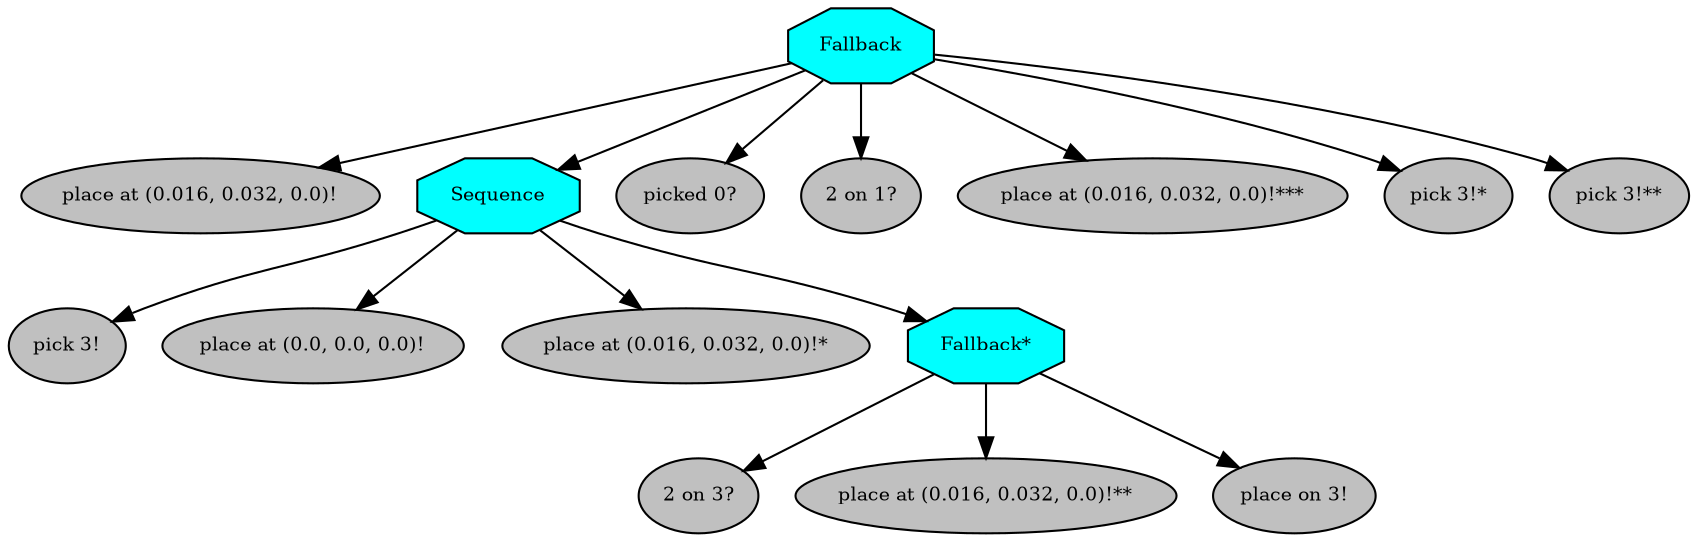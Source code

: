 digraph pastafarianism {
ordering=out;
graph [fontname="times-roman"];
node [fontname="times-roman"];
edge [fontname="times-roman"];
Fallback [fillcolor=cyan, fontcolor=black, fontsize=9, label=Fallback, shape=octagon, style=filled];
"place at (0.016, 0.032, 0.0)!" [fillcolor=gray, fontcolor=black, fontsize=9, label="place at (0.016, 0.032, 0.0)!", shape=ellipse, style=filled];
Fallback -> "place at (0.016, 0.032, 0.0)!";
Sequence [fillcolor=cyan, fontcolor=black, fontsize=9, label=Sequence, shape=octagon, style=filled];
Fallback -> Sequence;
"pick 3!" [fillcolor=gray, fontcolor=black, fontsize=9, label="pick 3!", shape=ellipse, style=filled];
Sequence -> "pick 3!";
"place at (0.0, 0.0, 0.0)!" [fillcolor=gray, fontcolor=black, fontsize=9, label="place at (0.0, 0.0, 0.0)!", shape=ellipse, style=filled];
Sequence -> "place at (0.0, 0.0, 0.0)!";
"place at (0.016, 0.032, 0.0)!*" [fillcolor=gray, fontcolor=black, fontsize=9, label="place at (0.016, 0.032, 0.0)!*", shape=ellipse, style=filled];
Sequence -> "place at (0.016, 0.032, 0.0)!*";
"Fallback*" [fillcolor=cyan, fontcolor=black, fontsize=9, label="Fallback*", shape=octagon, style=filled];
Sequence -> "Fallback*";
"2 on 3?" [fillcolor=gray, fontcolor=black, fontsize=9, label="2 on 3?", shape=ellipse, style=filled];
"Fallback*" -> "2 on 3?";
"place at (0.016, 0.032, 0.0)!**" [fillcolor=gray, fontcolor=black, fontsize=9, label="place at (0.016, 0.032, 0.0)!**", shape=ellipse, style=filled];
"Fallback*" -> "place at (0.016, 0.032, 0.0)!**";
"place on 3!" [fillcolor=gray, fontcolor=black, fontsize=9, label="place on 3!", shape=ellipse, style=filled];
"Fallback*" -> "place on 3!";
"picked 0?" [fillcolor=gray, fontcolor=black, fontsize=9, label="picked 0?", shape=ellipse, style=filled];
Fallback -> "picked 0?";
"2 on 1?" [fillcolor=gray, fontcolor=black, fontsize=9, label="2 on 1?", shape=ellipse, style=filled];
Fallback -> "2 on 1?";
"place at (0.016, 0.032, 0.0)!***" [fillcolor=gray, fontcolor=black, fontsize=9, label="place at (0.016, 0.032, 0.0)!***", shape=ellipse, style=filled];
Fallback -> "place at (0.016, 0.032, 0.0)!***";
"pick 3!*" [fillcolor=gray, fontcolor=black, fontsize=9, label="pick 3!*", shape=ellipse, style=filled];
Fallback -> "pick 3!*";
"pick 3!**" [fillcolor=gray, fontcolor=black, fontsize=9, label="pick 3!**", shape=ellipse, style=filled];
Fallback -> "pick 3!**";
}
